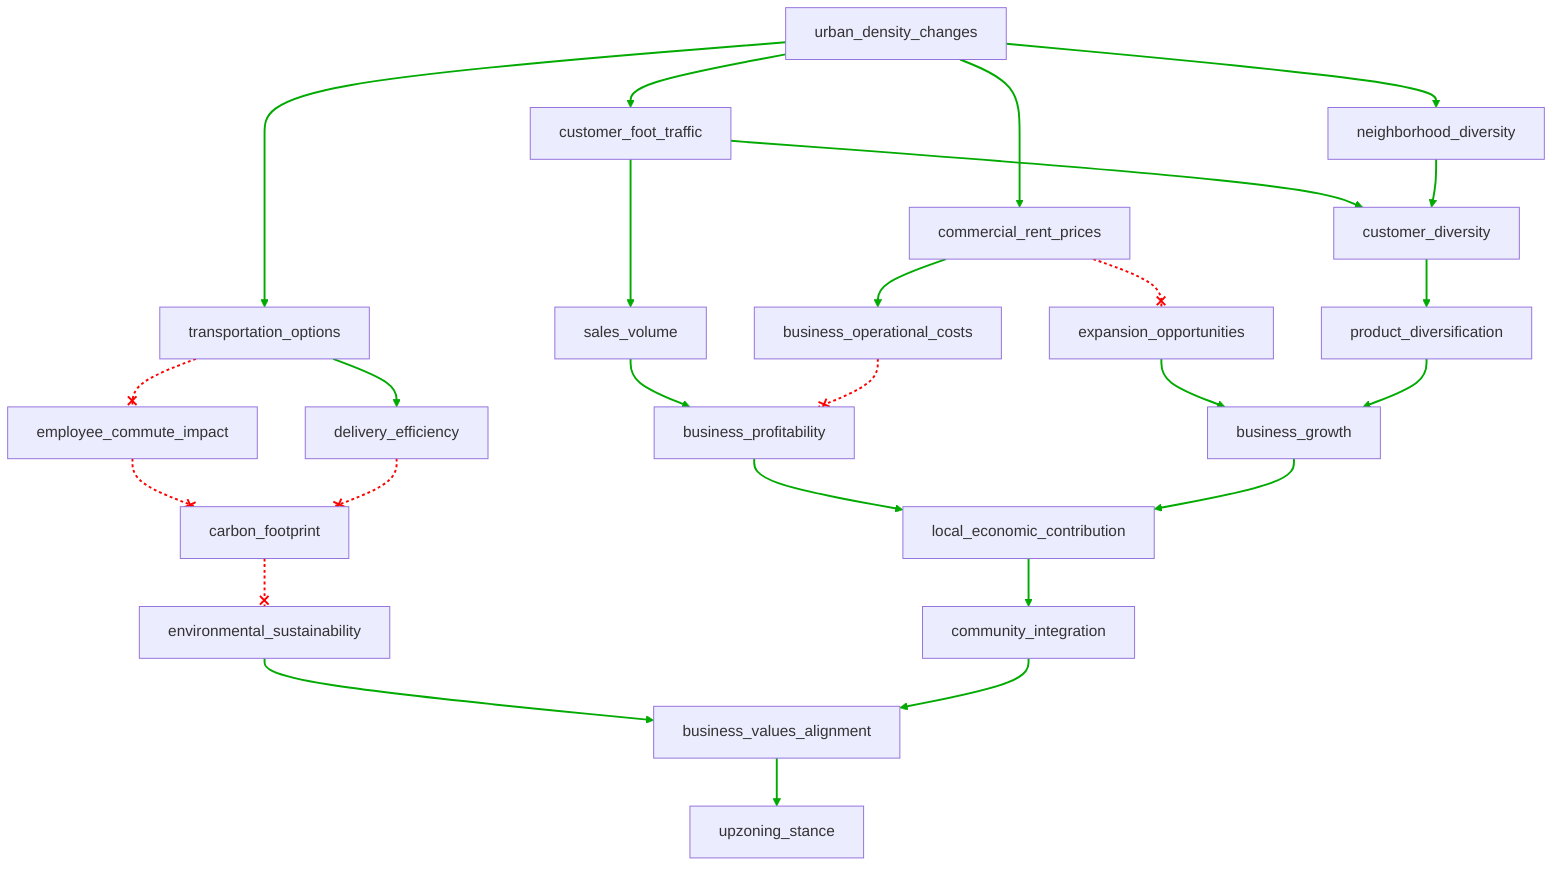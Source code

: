flowchart TD
    n1[urban_density_changes]
    n2[customer_foot_traffic]
    n3[commercial_rent_prices]
    n4[neighborhood_diversity]
    n5[transportation_options]
    n6[sales_volume]
    n8[business_operational_costs]
    n9[expansion_opportunities]
    n7[customer_diversity]
    n10[employee_commute_impact]
    n11[delivery_efficiency]
    n12[business_profitability]
    n13[product_diversification]
    n15[carbon_footprint]
    n14[business_growth]
    n17[environmental_sustainability]
    n16[local_economic_contribution]
    n18[community_integration]
    n19[business_values_alignment]
    n20[upzoning_stance]
    n1 --> n2
    n1 --> n3
    n1 --> n4
    n1 --> n5
    n2 --> n6
    n2 --> n7
    n3 --> n8
    n3 --x n9
    n4 --> n7
    n5 --x n10
    n5 --> n11
    n6 --> n12
    n7 --> n13
    n8 --x n12
    n9 --> n14
    n10 --x n15
    n11 --x n15
    n12 --> n16
    n13 --> n14
    n14 --> n16
    n15 --x n17
    n16 --> n18
    n17 --> n19
    n18 --> n19
    n19 --> n20
    linkStyle 0 stroke:#00AA00,stroke-width:2px
    linkStyle 1 stroke:#00AA00,stroke-width:2px
    linkStyle 2 stroke:#00AA00,stroke-width:2px
    linkStyle 3 stroke:#00AA00,stroke-width:2px
    linkStyle 4 stroke:#00AA00,stroke-width:2px
    linkStyle 5 stroke:#00AA00,stroke-width:2px
    linkStyle 6 stroke:#00AA00,stroke-width:2px
    linkStyle 7 stroke:#FF0000,stroke-dasharray:3,stroke-width:2px
    linkStyle 8 stroke:#00AA00,stroke-width:2px
    linkStyle 9 stroke:#FF0000,stroke-dasharray:3,stroke-width:2px
    linkStyle 10 stroke:#00AA00,stroke-width:2px
    linkStyle 11 stroke:#00AA00,stroke-width:2px
    linkStyle 12 stroke:#00AA00,stroke-width:2px
    linkStyle 13 stroke:#FF0000,stroke-dasharray:3,stroke-width:2px
    linkStyle 14 stroke:#00AA00,stroke-width:2px
    linkStyle 15 stroke:#FF0000,stroke-dasharray:3,stroke-width:2px
    linkStyle 16 stroke:#FF0000,stroke-dasharray:3,stroke-width:2px
    linkStyle 17 stroke:#00AA00,stroke-width:2px
    linkStyle 18 stroke:#00AA00,stroke-width:2px
    linkStyle 19 stroke:#00AA00,stroke-width:2px
    linkStyle 20 stroke:#FF0000,stroke-dasharray:3,stroke-width:2px
    linkStyle 21 stroke:#00AA00,stroke-width:2px
    linkStyle 22 stroke:#00AA00,stroke-width:2px
    linkStyle 23 stroke:#00AA00,stroke-width:2px
    linkStyle 24 stroke:#00AA00,stroke-width:2px